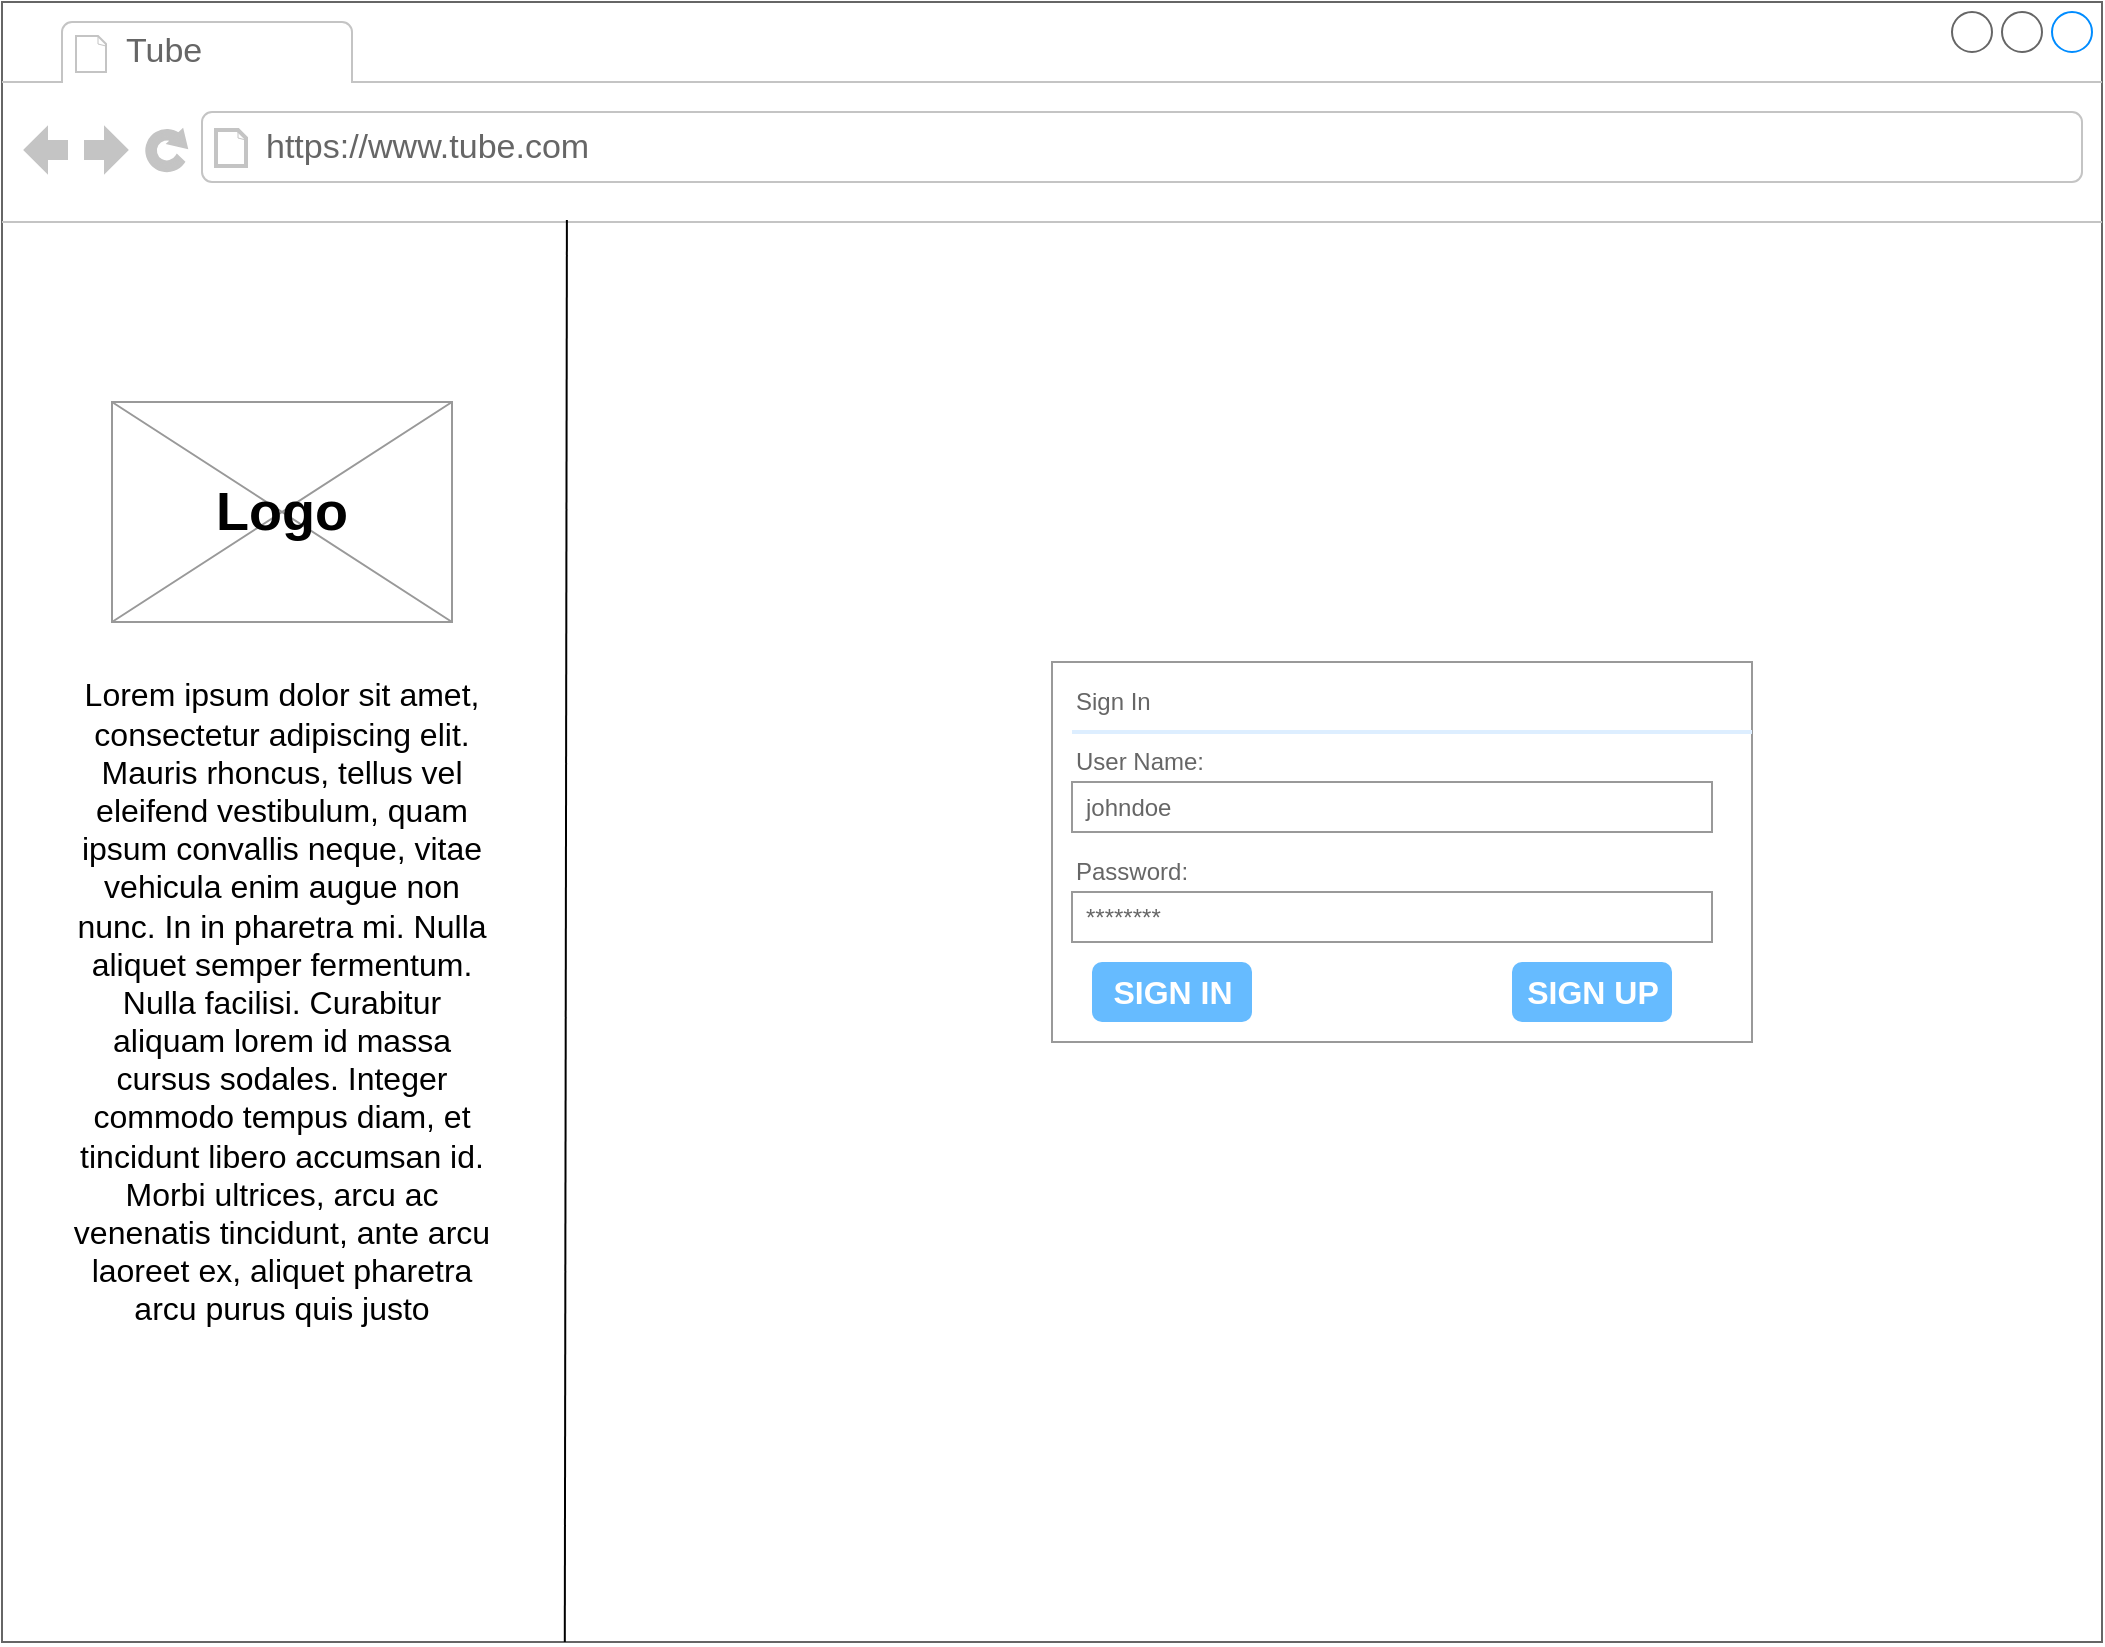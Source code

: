 <mxfile version="10.6.6" type="device"><diagram name="Page-1" id="2cc2dc42-3aac-f2a9-1cec-7a8b7cbee084"><mxGraphModel dx="1306" dy="920" grid="1" gridSize="10" guides="1" tooltips="1" connect="1" arrows="1" fold="1" page="1" pageScale="1" pageWidth="1100" pageHeight="850" background="#ffffff" math="0" shadow="0"><root><mxCell id="0"/><mxCell id="1" parent="0"/><mxCell id="A3zlmI-x9Iug91doevKb-1" value="" style="strokeWidth=1;shadow=0;dashed=0;align=center;html=1;shape=mxgraph.mockup.containers.browserWindow;rSize=0;fillColor=#ffffff;strokeColor=#666666;mainText=,;recursiveResize=0;rounded=0;labelBackgroundColor=none;fontFamily=Verdana;fontSize=12;fontColor=#000000;" parent="1" vertex="1"><mxGeometry width="1050" height="820" as="geometry"/></mxCell><mxCell id="A3zlmI-x9Iug91doevKb-2" value="Tube" style="strokeWidth=1;shadow=0;dashed=0;align=center;html=1;shape=mxgraph.mockup.containers.anchor;fontSize=17;fontColor=#666666;align=left;" parent="A3zlmI-x9Iug91doevKb-1" vertex="1"><mxGeometry x="60" y="12" width="110" height="26" as="geometry"/></mxCell><mxCell id="A3zlmI-x9Iug91doevKb-3" value="https://www.tube.com" style="strokeWidth=1;shadow=0;dashed=0;align=center;html=1;shape=mxgraph.mockup.containers.anchor;rSize=0;fontSize=17;fontColor=#666666;align=left;" parent="A3zlmI-x9Iug91doevKb-1" vertex="1"><mxGeometry x="130" y="60" width="250" height="26" as="geometry"/></mxCell><mxCell id="A3zlmI-x9Iug91doevKb-12" value="" style="verticalLabelPosition=bottom;shadow=0;dashed=0;align=center;html=1;verticalAlign=top;strokeWidth=1;shape=mxgraph.mockup.graphics.simpleIcon;strokeColor=#999999;fillColor=#ffffff;fontSize=16;" parent="A3zlmI-x9Iug91doevKb-1" vertex="1"><mxGeometry x="55" y="200" width="170" height="110" as="geometry"/></mxCell><mxCell id="A3zlmI-x9Iug91doevKb-13" value="&lt;div style=&quot;font-size: 27px&quot; align=&quot;center&quot;&gt;&lt;font style=&quot;font-size: 27px&quot;&gt;Logo&lt;/font&gt;&lt;/div&gt;" style="text;html=1;strokeColor=none;fillColor=none;align=left;verticalAlign=middle;whiteSpace=wrap;rounded=0;fontStyle=1;fontSize=18;" parent="A3zlmI-x9Iug91doevKb-1" vertex="1"><mxGeometry x="105" y="245" width="50" height="20" as="geometry"/></mxCell><mxCell id="z4Kq023UYDvA_NMD1x0M-48" value="" style="strokeWidth=1;shadow=0;dashed=0;align=center;html=1;shape=mxgraph.mockup.forms.rrect;rSize=0;strokeColor=#999999;fillColor=#ffffff;labelBackgroundColor=none;fontSize=18;fontColor=#666666;" parent="A3zlmI-x9Iug91doevKb-1" vertex="1"><mxGeometry x="525" y="330" width="350" height="190" as="geometry"/></mxCell><mxCell id="z4Kq023UYDvA_NMD1x0M-49" value="Sign In" style="strokeWidth=1;shadow=0;dashed=0;align=center;html=1;shape=mxgraph.mockup.forms.anchor;fontSize=12;fontColor=#666666;align=left;resizeWidth=1;spacingLeft=0;" parent="z4Kq023UYDvA_NMD1x0M-48" vertex="1"><mxGeometry width="175" height="20" relative="1" as="geometry"><mxPoint x="10" y="10" as="offset"/></mxGeometry></mxCell><mxCell id="z4Kq023UYDvA_NMD1x0M-50" value="" style="shape=line;strokeColor=#ddeeff;strokeWidth=2;html=1;resizeWidth=1;" parent="z4Kq023UYDvA_NMD1x0M-48" vertex="1"><mxGeometry width="340" height="10" relative="1" as="geometry"><mxPoint x="10" y="30" as="offset"/></mxGeometry></mxCell><mxCell id="z4Kq023UYDvA_NMD1x0M-51" value="User Name:" style="strokeWidth=1;shadow=0;dashed=0;align=center;html=1;shape=mxgraph.mockup.forms.anchor;fontSize=12;fontColor=#666666;align=left;resizeWidth=1;spacingLeft=0;" parent="z4Kq023UYDvA_NMD1x0M-48" vertex="1"><mxGeometry width="175" height="20" relative="1" as="geometry"><mxPoint x="10" y="40" as="offset"/></mxGeometry></mxCell><mxCell id="z4Kq023UYDvA_NMD1x0M-52" value="johndoe" style="strokeWidth=1;shadow=0;dashed=0;align=center;html=1;shape=mxgraph.mockup.forms.rrect;rSize=0;strokeColor=#999999;fontColor=#666666;align=left;spacingLeft=5;resizeWidth=1;" parent="z4Kq023UYDvA_NMD1x0M-48" vertex="1"><mxGeometry width="320" height="25" relative="1" as="geometry"><mxPoint x="10" y="60" as="offset"/></mxGeometry></mxCell><mxCell id="z4Kq023UYDvA_NMD1x0M-53" value="Password:" style="strokeWidth=1;shadow=0;dashed=0;align=center;html=1;shape=mxgraph.mockup.forms.anchor;fontSize=12;fontColor=#666666;align=left;resizeWidth=1;spacingLeft=0;" parent="z4Kq023UYDvA_NMD1x0M-48" vertex="1"><mxGeometry width="175" height="20" relative="1" as="geometry"><mxPoint x="10" y="95" as="offset"/></mxGeometry></mxCell><mxCell id="z4Kq023UYDvA_NMD1x0M-54" value="********" style="strokeWidth=1;shadow=0;dashed=0;align=center;html=1;shape=mxgraph.mockup.forms.rrect;rSize=0;strokeColor=#999999;fontColor=#666666;align=left;spacingLeft=5;resizeWidth=1;" parent="z4Kq023UYDvA_NMD1x0M-48" vertex="1"><mxGeometry width="320" height="25" relative="1" as="geometry"><mxPoint x="10" y="115" as="offset"/></mxGeometry></mxCell><mxCell id="z4Kq023UYDvA_NMD1x0M-55" value="SIGN IN" style="strokeWidth=1;shadow=0;dashed=0;align=center;html=1;shape=mxgraph.mockup.forms.rrect;rSize=5;strokeColor=none;fontColor=#ffffff;fillColor=#66bbff;fontSize=16;fontStyle=1;" parent="z4Kq023UYDvA_NMD1x0M-48" vertex="1"><mxGeometry y="1" width="80" height="30" relative="1" as="geometry"><mxPoint x="20" y="-40" as="offset"/></mxGeometry></mxCell><mxCell id="z4Kq023UYDvA_NMD1x0M-59" value="SIGN UP" style="strokeWidth=1;shadow=0;dashed=0;align=center;html=1;shape=mxgraph.mockup.forms.rrect;rSize=5;strokeColor=none;fontColor=#ffffff;fillColor=#66bbff;fontSize=16;fontStyle=1;" parent="z4Kq023UYDvA_NMD1x0M-48" vertex="1"><mxGeometry y="1" width="80" height="30" relative="1" as="geometry"><mxPoint x="230" y="-40" as="offset"/></mxGeometry></mxCell><mxCell id="Jtegt3CNh-BaXknPxACy-2" value="&lt;span&gt;Lorem ipsum dolor sit amet, consectetur adipiscing elit. Mauris rhoncus, tellus vel eleifend vestibulum, quam ipsum convallis neque, vitae vehicula enim augue non nunc. In in pharetra mi. Nulla aliquet semper fermentum. Nulla facilisi. Curabitur aliquam lorem id massa cursus sodales. Integer commodo tempus diam, et tincidunt libero accumsan id. Morbi ultrices, arcu ac venenatis tincidunt, ante arcu laoreet ex, aliquet pharetra arcu purus quis justo&lt;/span&gt;" style="text;html=1;strokeColor=none;fillColor=none;align=center;verticalAlign=middle;whiteSpace=wrap;rounded=0;fontSize=16;" vertex="1" parent="A3zlmI-x9Iug91doevKb-1"><mxGeometry x="30" y="490" width="220" height="20" as="geometry"/></mxCell><mxCell id="Jtegt3CNh-BaXknPxACy-1" value="" style="endArrow=none;html=1;fontSize=16;entryX=0.269;entryY=0.133;entryDx=0;entryDy=0;entryPerimeter=0;exitX=0.268;exitY=1;exitDx=0;exitDy=0;exitPerimeter=0;" edge="1" parent="1" source="A3zlmI-x9Iug91doevKb-1" target="A3zlmI-x9Iug91doevKb-1"><mxGeometry width="50" height="50" relative="1" as="geometry"><mxPoint x="292.5" y="480" as="sourcePoint"/><mxPoint x="442.5" y="290" as="targetPoint"/></mxGeometry></mxCell></root></mxGraphModel></diagram></mxfile>